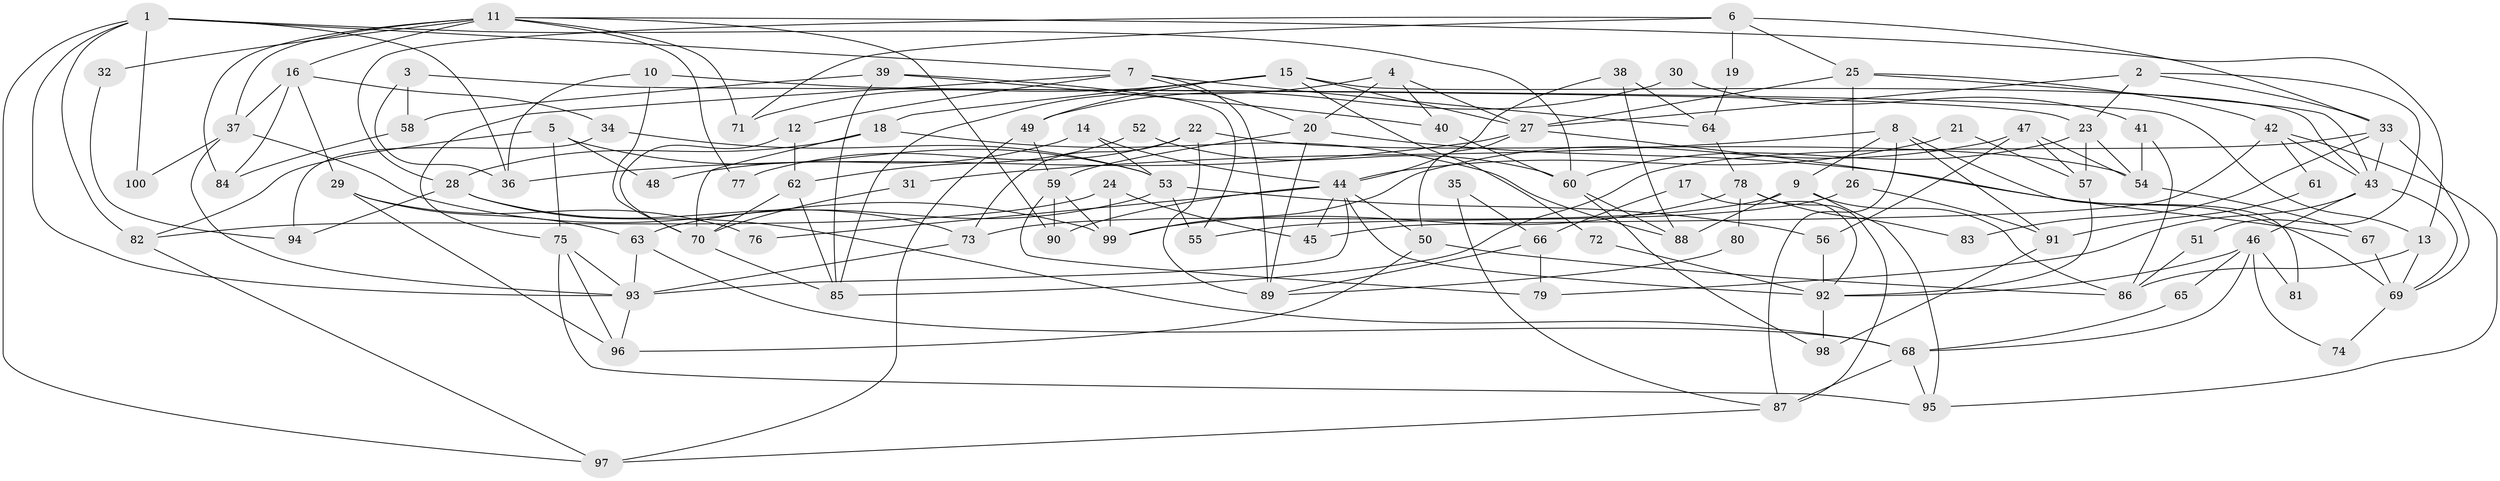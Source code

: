 // Generated by graph-tools (version 1.1) at 2025/11/02/21/25 10:11:13]
// undirected, 100 vertices, 200 edges
graph export_dot {
graph [start="1"]
  node [color=gray90,style=filled];
  1;
  2;
  3;
  4;
  5;
  6;
  7;
  8;
  9;
  10;
  11;
  12;
  13;
  14;
  15;
  16;
  17;
  18;
  19;
  20;
  21;
  22;
  23;
  24;
  25;
  26;
  27;
  28;
  29;
  30;
  31;
  32;
  33;
  34;
  35;
  36;
  37;
  38;
  39;
  40;
  41;
  42;
  43;
  44;
  45;
  46;
  47;
  48;
  49;
  50;
  51;
  52;
  53;
  54;
  55;
  56;
  57;
  58;
  59;
  60;
  61;
  62;
  63;
  64;
  65;
  66;
  67;
  68;
  69;
  70;
  71;
  72;
  73;
  74;
  75;
  76;
  77;
  78;
  79;
  80;
  81;
  82;
  83;
  84;
  85;
  86;
  87;
  88;
  89;
  90;
  91;
  92;
  93;
  94;
  95;
  96;
  97;
  98;
  99;
  100;
  1 -- 60;
  1 -- 97;
  1 -- 7;
  1 -- 36;
  1 -- 82;
  1 -- 93;
  1 -- 100;
  2 -- 27;
  2 -- 23;
  2 -- 33;
  2 -- 51;
  3 -- 36;
  3 -- 13;
  3 -- 58;
  4 -- 85;
  4 -- 27;
  4 -- 20;
  4 -- 40;
  5 -- 75;
  5 -- 82;
  5 -- 48;
  5 -- 53;
  6 -- 71;
  6 -- 25;
  6 -- 19;
  6 -- 28;
  6 -- 33;
  7 -- 20;
  7 -- 12;
  7 -- 64;
  7 -- 75;
  7 -- 89;
  8 -- 9;
  8 -- 87;
  8 -- 31;
  8 -- 81;
  8 -- 91;
  9 -- 86;
  9 -- 73;
  9 -- 88;
  9 -- 95;
  10 -- 36;
  10 -- 70;
  10 -- 23;
  11 -- 84;
  11 -- 16;
  11 -- 13;
  11 -- 32;
  11 -- 37;
  11 -- 71;
  11 -- 77;
  11 -- 90;
  12 -- 70;
  12 -- 62;
  13 -- 69;
  13 -- 86;
  14 -- 53;
  14 -- 44;
  14 -- 48;
  15 -- 43;
  15 -- 18;
  15 -- 27;
  15 -- 49;
  15 -- 71;
  15 -- 72;
  16 -- 37;
  16 -- 29;
  16 -- 34;
  16 -- 84;
  17 -- 66;
  17 -- 92;
  18 -- 28;
  18 -- 88;
  18 -- 70;
  19 -- 64;
  20 -- 89;
  20 -- 59;
  20 -- 67;
  21 -- 57;
  21 -- 44;
  22 -- 73;
  22 -- 54;
  22 -- 77;
  22 -- 89;
  23 -- 57;
  23 -- 54;
  23 -- 60;
  24 -- 82;
  24 -- 45;
  24 -- 99;
  25 -- 42;
  25 -- 27;
  25 -- 26;
  25 -- 43;
  26 -- 91;
  26 -- 55;
  27 -- 69;
  27 -- 36;
  27 -- 50;
  28 -- 68;
  28 -- 73;
  28 -- 94;
  29 -- 63;
  29 -- 96;
  29 -- 76;
  30 -- 49;
  30 -- 41;
  31 -- 70;
  32 -- 94;
  33 -- 43;
  33 -- 69;
  33 -- 83;
  33 -- 85;
  34 -- 53;
  34 -- 94;
  35 -- 66;
  35 -- 87;
  37 -- 99;
  37 -- 93;
  37 -- 100;
  38 -- 88;
  38 -- 44;
  38 -- 64;
  39 -- 55;
  39 -- 85;
  39 -- 40;
  39 -- 58;
  40 -- 60;
  41 -- 54;
  41 -- 86;
  42 -- 43;
  42 -- 95;
  42 -- 45;
  42 -- 61;
  43 -- 46;
  43 -- 69;
  43 -- 79;
  44 -- 50;
  44 -- 93;
  44 -- 45;
  44 -- 76;
  44 -- 90;
  44 -- 92;
  46 -- 92;
  46 -- 65;
  46 -- 68;
  46 -- 74;
  46 -- 81;
  47 -- 54;
  47 -- 99;
  47 -- 56;
  47 -- 57;
  49 -- 59;
  49 -- 97;
  50 -- 96;
  50 -- 86;
  51 -- 86;
  52 -- 60;
  52 -- 62;
  53 -- 63;
  53 -- 55;
  53 -- 56;
  54 -- 67;
  56 -- 92;
  57 -- 92;
  58 -- 84;
  59 -- 90;
  59 -- 79;
  59 -- 99;
  60 -- 88;
  60 -- 98;
  61 -- 91;
  62 -- 85;
  62 -- 70;
  63 -- 93;
  63 -- 68;
  64 -- 78;
  65 -- 68;
  66 -- 79;
  66 -- 89;
  67 -- 69;
  68 -- 95;
  68 -- 87;
  69 -- 74;
  70 -- 85;
  72 -- 92;
  73 -- 93;
  75 -- 93;
  75 -- 95;
  75 -- 96;
  78 -- 99;
  78 -- 80;
  78 -- 83;
  78 -- 87;
  80 -- 89;
  82 -- 97;
  87 -- 97;
  91 -- 98;
  92 -- 98;
  93 -- 96;
}
